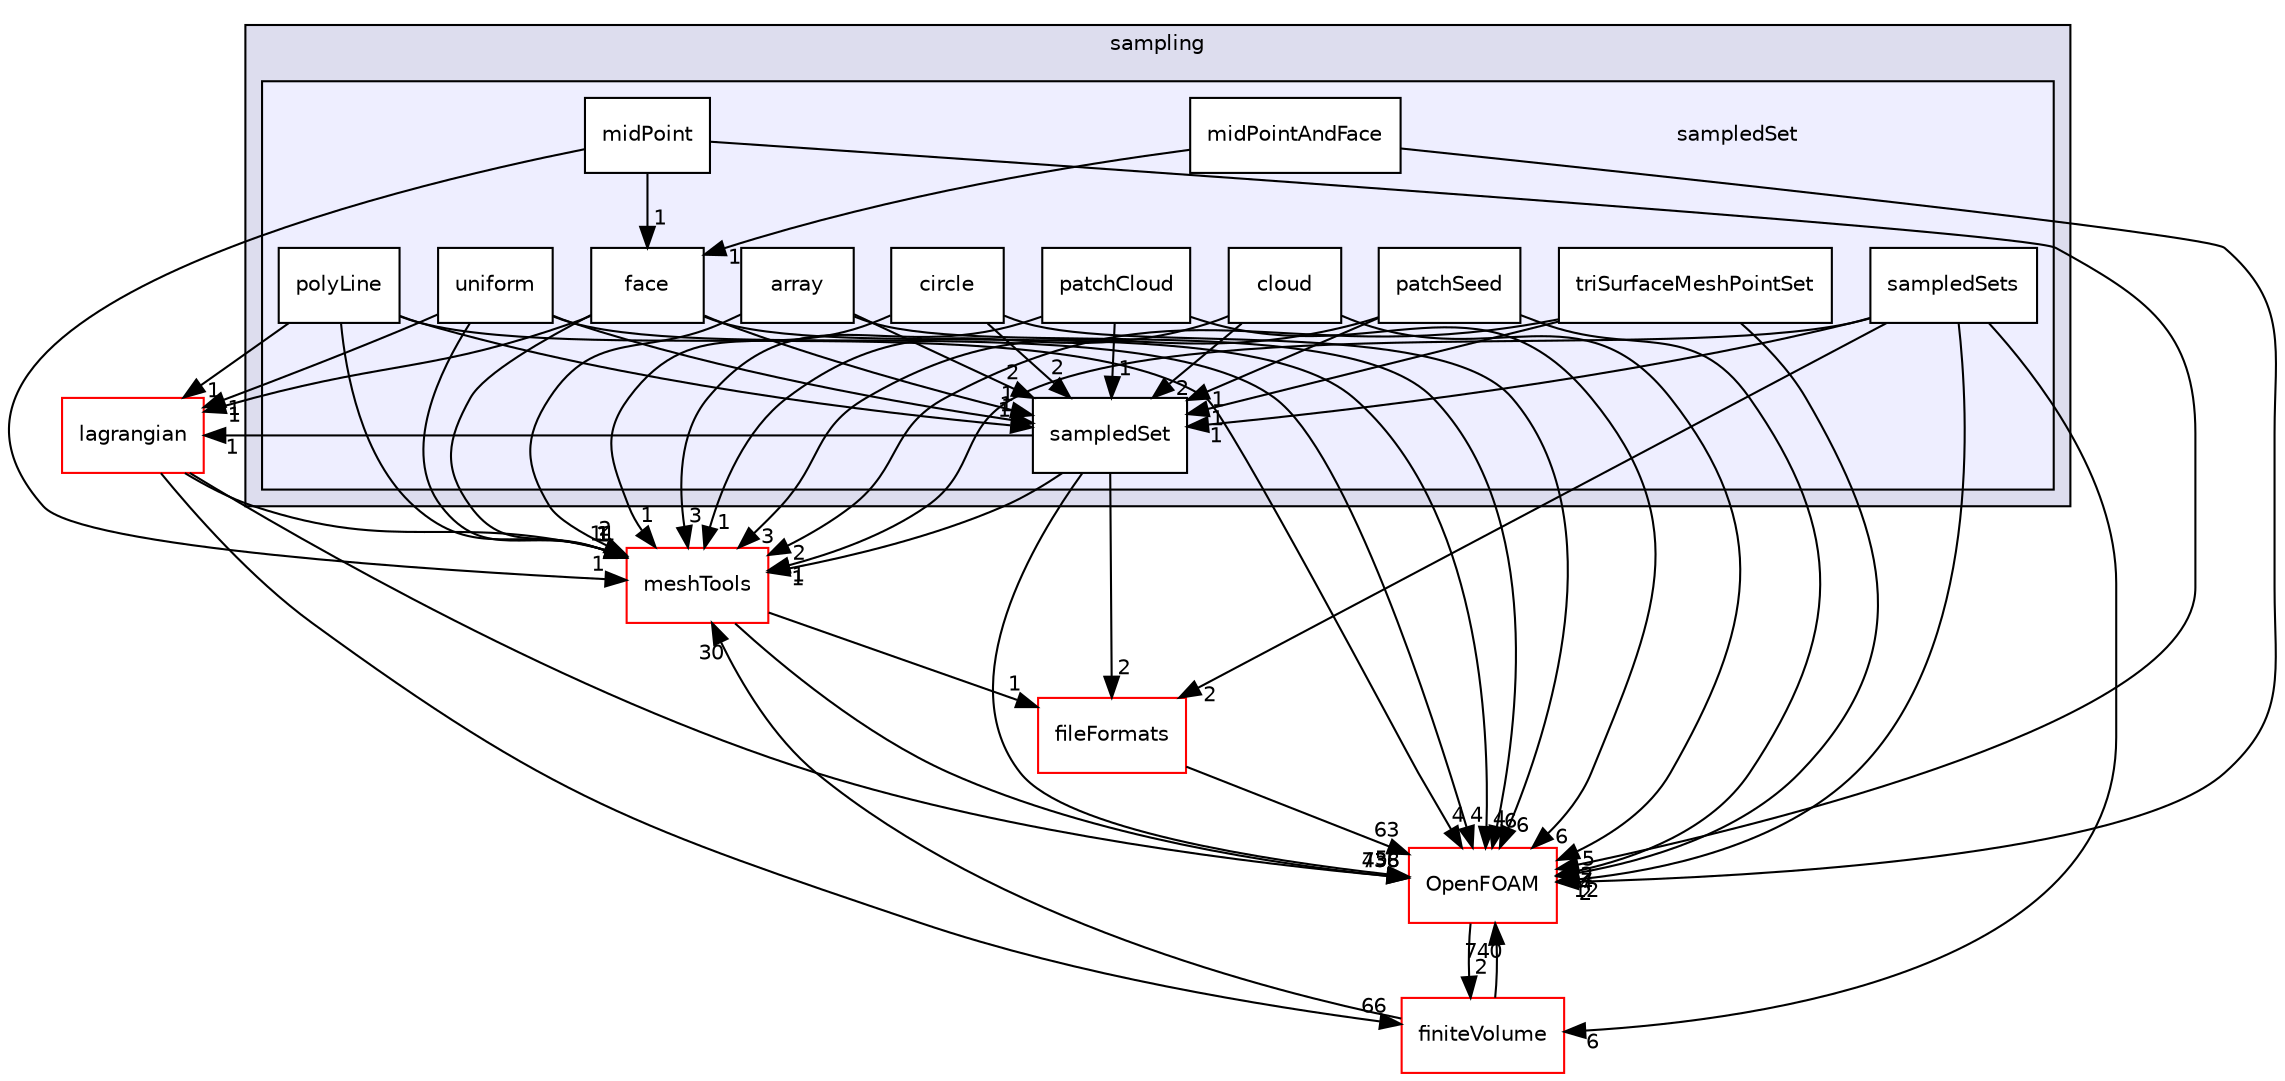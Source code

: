 digraph "src/sampling/sampledSet" {
  bgcolor=transparent;
  compound=true
  node [ fontsize="10", fontname="Helvetica"];
  edge [ labelfontsize="10", labelfontname="Helvetica"];
  subgraph clusterdir_24a3817a3c61c11f04a0a72057522f4f {
    graph [ bgcolor="#ddddee", pencolor="black", label="sampling" fontname="Helvetica", fontsize="10", URL="dir_24a3817a3c61c11f04a0a72057522f4f.html"]
  subgraph clusterdir_8b5e667856203d1590a744034ba627a3 {
    graph [ bgcolor="#eeeeff", pencolor="black", label="" URL="dir_8b5e667856203d1590a744034ba627a3.html"];
    dir_8b5e667856203d1590a744034ba627a3 [shape=plaintext label="sampledSet"];
    dir_4350fe56508d006129058889d1cda1a0 [shape=box label="array" color="black" fillcolor="white" style="filled" URL="dir_4350fe56508d006129058889d1cda1a0.html"];
    dir_bd0673d212c935294c69554f4faaad73 [shape=box label="circle" color="black" fillcolor="white" style="filled" URL="dir_bd0673d212c935294c69554f4faaad73.html"];
    dir_f35f96194fc6fda84d5008c08880ec9d [shape=box label="cloud" color="black" fillcolor="white" style="filled" URL="dir_f35f96194fc6fda84d5008c08880ec9d.html"];
    dir_f3c42c8b1b7259a341312d292be3a7a1 [shape=box label="face" color="black" fillcolor="white" style="filled" URL="dir_f3c42c8b1b7259a341312d292be3a7a1.html"];
    dir_e4c4040f8c3bb26c358e4c1e25bccc75 [shape=box label="midPoint" color="black" fillcolor="white" style="filled" URL="dir_e4c4040f8c3bb26c358e4c1e25bccc75.html"];
    dir_53d09d50e76429845a3082a378b553fb [shape=box label="midPointAndFace" color="black" fillcolor="white" style="filled" URL="dir_53d09d50e76429845a3082a378b553fb.html"];
    dir_47b01c3bfeb3e960853225ce8e7a8998 [shape=box label="patchCloud" color="black" fillcolor="white" style="filled" URL="dir_47b01c3bfeb3e960853225ce8e7a8998.html"];
    dir_9de456046b9b7cb9cc68ae6f1135c953 [shape=box label="patchSeed" color="black" fillcolor="white" style="filled" URL="dir_9de456046b9b7cb9cc68ae6f1135c953.html"];
    dir_77feca4c810929a41abb217b84987f88 [shape=box label="polyLine" color="black" fillcolor="white" style="filled" URL="dir_77feca4c810929a41abb217b84987f88.html"];
    dir_548bfa904a2e5ae4da728d756cdd2146 [shape=box label="sampledSet" color="black" fillcolor="white" style="filled" URL="dir_548bfa904a2e5ae4da728d756cdd2146.html"];
    dir_a57f53c671dd158f249b841c6560ed3f [shape=box label="sampledSets" color="black" fillcolor="white" style="filled" URL="dir_a57f53c671dd158f249b841c6560ed3f.html"];
    dir_09bbba46a716b9539fff847e36783412 [shape=box label="triSurfaceMeshPointSet" color="black" fillcolor="white" style="filled" URL="dir_09bbba46a716b9539fff847e36783412.html"];
    dir_8e8842f081c785d34b544fd27ef72324 [shape=box label="uniform" color="black" fillcolor="white" style="filled" URL="dir_8e8842f081c785d34b544fd27ef72324.html"];
  }
  }
  dir_9bd15774b555cf7259a6fa18f99fe99b [shape=box label="finiteVolume" color="red" URL="dir_9bd15774b555cf7259a6fa18f99fe99b.html"];
  dir_ae30ad0bef50cf391b24c614251bb9fd [shape=box label="meshTools" color="red" URL="dir_ae30ad0bef50cf391b24c614251bb9fd.html"];
  dir_b05602f37bb521a7142c0a3e200b5f35 [shape=box label="fileFormats" color="red" URL="dir_b05602f37bb521a7142c0a3e200b5f35.html"];
  dir_c5473ff19b20e6ec4dfe5c310b3778a8 [shape=box label="OpenFOAM" color="red" URL="dir_c5473ff19b20e6ec4dfe5c310b3778a8.html"];
  dir_f8c25efc4b6f6a8502a42d5af7554d23 [shape=box label="lagrangian" color="red" URL="dir_f8c25efc4b6f6a8502a42d5af7554d23.html"];
  dir_9bd15774b555cf7259a6fa18f99fe99b->dir_ae30ad0bef50cf391b24c614251bb9fd [headlabel="30", labeldistance=1.5 headhref="dir_000892_001804.html"];
  dir_9bd15774b555cf7259a6fa18f99fe99b->dir_c5473ff19b20e6ec4dfe5c310b3778a8 [headlabel="740", labeldistance=1.5 headhref="dir_000892_001950.html"];
  dir_bd0673d212c935294c69554f4faaad73->dir_ae30ad0bef50cf391b24c614251bb9fd [headlabel="1", labeldistance=1.5 headhref="dir_002687_001804.html"];
  dir_bd0673d212c935294c69554f4faaad73->dir_548bfa904a2e5ae4da728d756cdd2146 [headlabel="2", labeldistance=1.5 headhref="dir_002687_002695.html"];
  dir_bd0673d212c935294c69554f4faaad73->dir_c5473ff19b20e6ec4dfe5c310b3778a8 [headlabel="6", labeldistance=1.5 headhref="dir_002687_001950.html"];
  dir_47b01c3bfeb3e960853225ce8e7a8998->dir_ae30ad0bef50cf391b24c614251bb9fd [headlabel="3", labeldistance=1.5 headhref="dir_002692_001804.html"];
  dir_47b01c3bfeb3e960853225ce8e7a8998->dir_548bfa904a2e5ae4da728d756cdd2146 [headlabel="1", labeldistance=1.5 headhref="dir_002692_002695.html"];
  dir_47b01c3bfeb3e960853225ce8e7a8998->dir_c5473ff19b20e6ec4dfe5c310b3778a8 [headlabel="6", labeldistance=1.5 headhref="dir_002692_001950.html"];
  dir_9de456046b9b7cb9cc68ae6f1135c953->dir_ae30ad0bef50cf391b24c614251bb9fd [headlabel="3", labeldistance=1.5 headhref="dir_002693_001804.html"];
  dir_9de456046b9b7cb9cc68ae6f1135c953->dir_548bfa904a2e5ae4da728d756cdd2146 [headlabel="1", labeldistance=1.5 headhref="dir_002693_002695.html"];
  dir_9de456046b9b7cb9cc68ae6f1135c953->dir_c5473ff19b20e6ec4dfe5c310b3778a8 [headlabel="7", labeldistance=1.5 headhref="dir_002693_001950.html"];
  dir_ae30ad0bef50cf391b24c614251bb9fd->dir_b05602f37bb521a7142c0a3e200b5f35 [headlabel="1", labeldistance=1.5 headhref="dir_001804_000879.html"];
  dir_ae30ad0bef50cf391b24c614251bb9fd->dir_c5473ff19b20e6ec4dfe5c310b3778a8 [headlabel="738", labeldistance=1.5 headhref="dir_001804_001950.html"];
  dir_b05602f37bb521a7142c0a3e200b5f35->dir_c5473ff19b20e6ec4dfe5c310b3778a8 [headlabel="63", labeldistance=1.5 headhref="dir_000879_001950.html"];
  dir_a57f53c671dd158f249b841c6560ed3f->dir_9bd15774b555cf7259a6fa18f99fe99b [headlabel="6", labeldistance=1.5 headhref="dir_002696_000892.html"];
  dir_a57f53c671dd158f249b841c6560ed3f->dir_ae30ad0bef50cf391b24c614251bb9fd [headlabel="1", labeldistance=1.5 headhref="dir_002696_001804.html"];
  dir_a57f53c671dd158f249b841c6560ed3f->dir_b05602f37bb521a7142c0a3e200b5f35 [headlabel="2", labeldistance=1.5 headhref="dir_002696_000879.html"];
  dir_a57f53c671dd158f249b841c6560ed3f->dir_548bfa904a2e5ae4da728d756cdd2146 [headlabel="1", labeldistance=1.5 headhref="dir_002696_002695.html"];
  dir_a57f53c671dd158f249b841c6560ed3f->dir_c5473ff19b20e6ec4dfe5c310b3778a8 [headlabel="12", labeldistance=1.5 headhref="dir_002696_001950.html"];
  dir_f3c42c8b1b7259a341312d292be3a7a1->dir_ae30ad0bef50cf391b24c614251bb9fd [headlabel="1", labeldistance=1.5 headhref="dir_002689_001804.html"];
  dir_f3c42c8b1b7259a341312d292be3a7a1->dir_548bfa904a2e5ae4da728d756cdd2146 [headlabel="1", labeldistance=1.5 headhref="dir_002689_002695.html"];
  dir_f3c42c8b1b7259a341312d292be3a7a1->dir_c5473ff19b20e6ec4dfe5c310b3778a8 [headlabel="4", labeldistance=1.5 headhref="dir_002689_001950.html"];
  dir_f3c42c8b1b7259a341312d292be3a7a1->dir_f8c25efc4b6f6a8502a42d5af7554d23 [headlabel="1", labeldistance=1.5 headhref="dir_002689_001418.html"];
  dir_548bfa904a2e5ae4da728d756cdd2146->dir_ae30ad0bef50cf391b24c614251bb9fd [headlabel="1", labeldistance=1.5 headhref="dir_002695_001804.html"];
  dir_548bfa904a2e5ae4da728d756cdd2146->dir_b05602f37bb521a7142c0a3e200b5f35 [headlabel="2", labeldistance=1.5 headhref="dir_002695_000879.html"];
  dir_548bfa904a2e5ae4da728d756cdd2146->dir_c5473ff19b20e6ec4dfe5c310b3778a8 [headlabel="5", labeldistance=1.5 headhref="dir_002695_001950.html"];
  dir_548bfa904a2e5ae4da728d756cdd2146->dir_f8c25efc4b6f6a8502a42d5af7554d23 [headlabel="1", labeldistance=1.5 headhref="dir_002695_001418.html"];
  dir_77feca4c810929a41abb217b84987f88->dir_ae30ad0bef50cf391b24c614251bb9fd [headlabel="1", labeldistance=1.5 headhref="dir_002694_001804.html"];
  dir_77feca4c810929a41abb217b84987f88->dir_548bfa904a2e5ae4da728d756cdd2146 [headlabel="1", labeldistance=1.5 headhref="dir_002694_002695.html"];
  dir_77feca4c810929a41abb217b84987f88->dir_c5473ff19b20e6ec4dfe5c310b3778a8 [headlabel="4", labeldistance=1.5 headhref="dir_002694_001950.html"];
  dir_77feca4c810929a41abb217b84987f88->dir_f8c25efc4b6f6a8502a42d5af7554d23 [headlabel="1", labeldistance=1.5 headhref="dir_002694_001418.html"];
  dir_8e8842f081c785d34b544fd27ef72324->dir_ae30ad0bef50cf391b24c614251bb9fd [headlabel="1", labeldistance=1.5 headhref="dir_002698_001804.html"];
  dir_8e8842f081c785d34b544fd27ef72324->dir_548bfa904a2e5ae4da728d756cdd2146 [headlabel="1", labeldistance=1.5 headhref="dir_002698_002695.html"];
  dir_8e8842f081c785d34b544fd27ef72324->dir_c5473ff19b20e6ec4dfe5c310b3778a8 [headlabel="4", labeldistance=1.5 headhref="dir_002698_001950.html"];
  dir_8e8842f081c785d34b544fd27ef72324->dir_f8c25efc4b6f6a8502a42d5af7554d23 [headlabel="1", labeldistance=1.5 headhref="dir_002698_001418.html"];
  dir_4350fe56508d006129058889d1cda1a0->dir_ae30ad0bef50cf391b24c614251bb9fd [headlabel="2", labeldistance=1.5 headhref="dir_002686_001804.html"];
  dir_4350fe56508d006129058889d1cda1a0->dir_548bfa904a2e5ae4da728d756cdd2146 [headlabel="2", labeldistance=1.5 headhref="dir_002686_002695.html"];
  dir_4350fe56508d006129058889d1cda1a0->dir_c5473ff19b20e6ec4dfe5c310b3778a8 [headlabel="6", labeldistance=1.5 headhref="dir_002686_001950.html"];
  dir_c5473ff19b20e6ec4dfe5c310b3778a8->dir_9bd15774b555cf7259a6fa18f99fe99b [headlabel="2", labeldistance=1.5 headhref="dir_001950_000892.html"];
  dir_09bbba46a716b9539fff847e36783412->dir_ae30ad0bef50cf391b24c614251bb9fd [headlabel="2", labeldistance=1.5 headhref="dir_002697_001804.html"];
  dir_09bbba46a716b9539fff847e36783412->dir_548bfa904a2e5ae4da728d756cdd2146 [headlabel="1", labeldistance=1.5 headhref="dir_002697_002695.html"];
  dir_09bbba46a716b9539fff847e36783412->dir_c5473ff19b20e6ec4dfe5c310b3778a8 [headlabel="4", labeldistance=1.5 headhref="dir_002697_001950.html"];
  dir_e4c4040f8c3bb26c358e4c1e25bccc75->dir_ae30ad0bef50cf391b24c614251bb9fd [headlabel="1", labeldistance=1.5 headhref="dir_002690_001804.html"];
  dir_e4c4040f8c3bb26c358e4c1e25bccc75->dir_f3c42c8b1b7259a341312d292be3a7a1 [headlabel="1", labeldistance=1.5 headhref="dir_002690_002689.html"];
  dir_e4c4040f8c3bb26c358e4c1e25bccc75->dir_c5473ff19b20e6ec4dfe5c310b3778a8 [headlabel="2", labeldistance=1.5 headhref="dir_002690_001950.html"];
  dir_53d09d50e76429845a3082a378b553fb->dir_f3c42c8b1b7259a341312d292be3a7a1 [headlabel="1", labeldistance=1.5 headhref="dir_002691_002689.html"];
  dir_53d09d50e76429845a3082a378b553fb->dir_c5473ff19b20e6ec4dfe5c310b3778a8 [headlabel="2", labeldistance=1.5 headhref="dir_002691_001950.html"];
  dir_f35f96194fc6fda84d5008c08880ec9d->dir_ae30ad0bef50cf391b24c614251bb9fd [headlabel="1", labeldistance=1.5 headhref="dir_002688_001804.html"];
  dir_f35f96194fc6fda84d5008c08880ec9d->dir_548bfa904a2e5ae4da728d756cdd2146 [headlabel="2", labeldistance=1.5 headhref="dir_002688_002695.html"];
  dir_f35f96194fc6fda84d5008c08880ec9d->dir_c5473ff19b20e6ec4dfe5c310b3778a8 [headlabel="5", labeldistance=1.5 headhref="dir_002688_001950.html"];
  dir_f8c25efc4b6f6a8502a42d5af7554d23->dir_9bd15774b555cf7259a6fa18f99fe99b [headlabel="66", labeldistance=1.5 headhref="dir_001418_000892.html"];
  dir_f8c25efc4b6f6a8502a42d5af7554d23->dir_ae30ad0bef50cf391b24c614251bb9fd [headlabel="11", labeldistance=1.5 headhref="dir_001418_001804.html"];
  dir_f8c25efc4b6f6a8502a42d5af7554d23->dir_c5473ff19b20e6ec4dfe5c310b3778a8 [headlabel="436", labeldistance=1.5 headhref="dir_001418_001950.html"];
}
